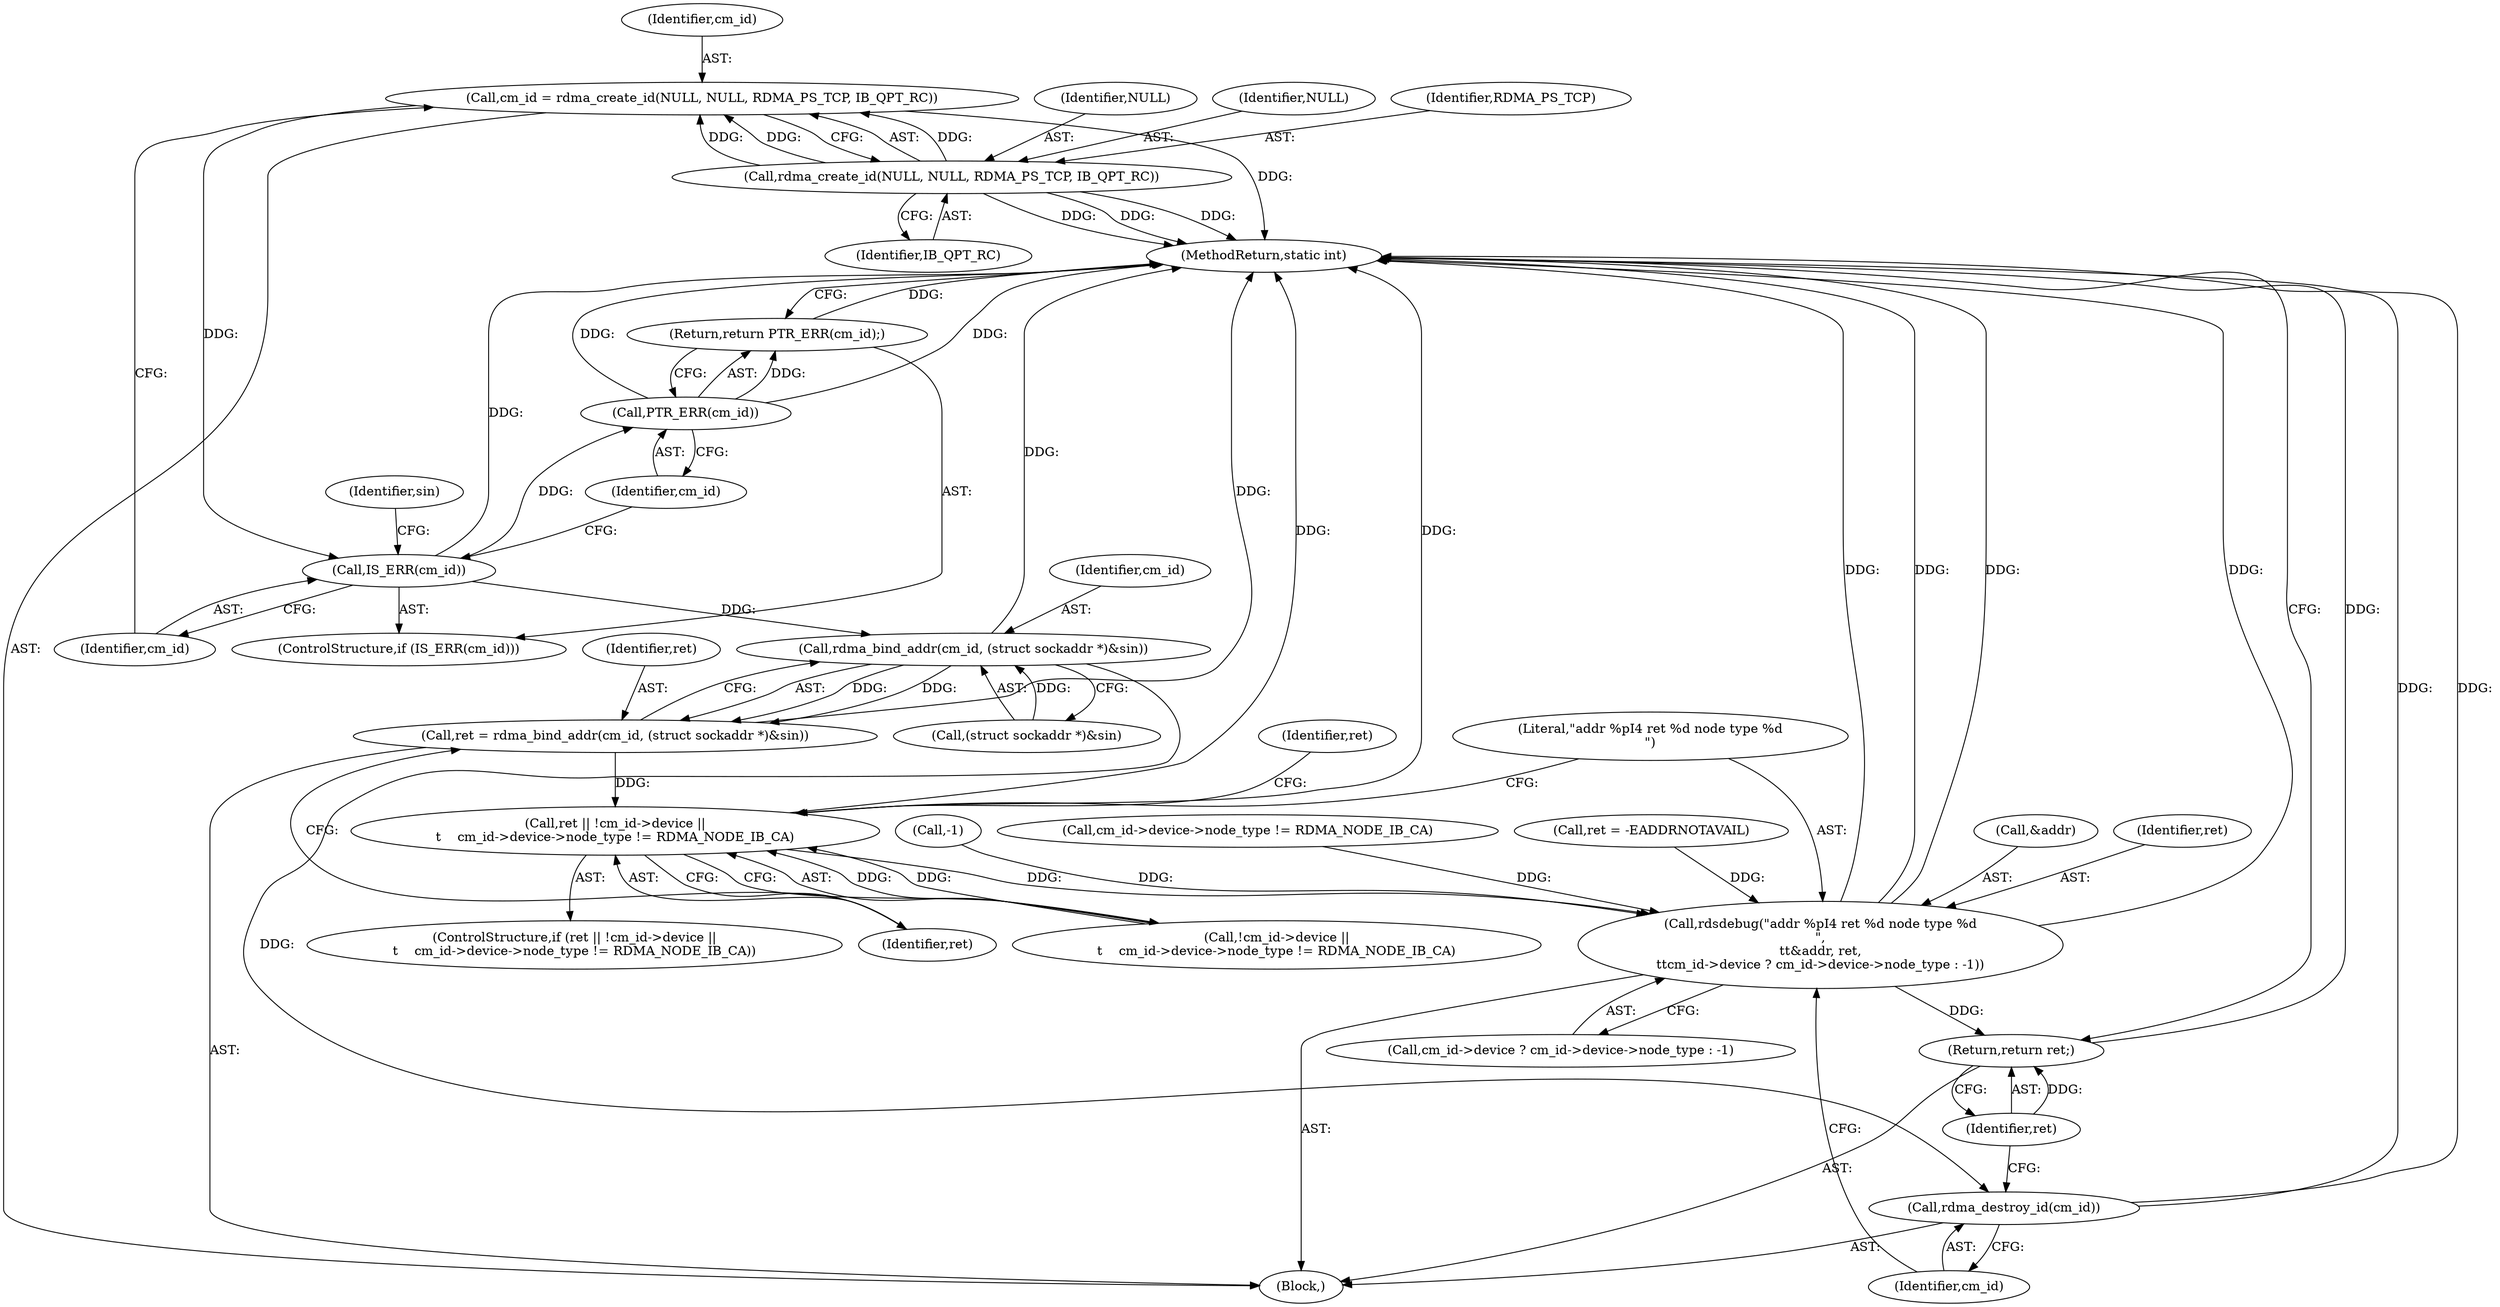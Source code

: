 digraph "0_linux_c2349758acf1874e4c2b93fe41d072336f1a31d0@API" {
"1000109" [label="(Call,cm_id = rdma_create_id(NULL, NULL, RDMA_PS_TCP, IB_QPT_RC))"];
"1000111" [label="(Call,rdma_create_id(NULL, NULL, RDMA_PS_TCP, IB_QPT_RC))"];
"1000117" [label="(Call,IS_ERR(cm_id))"];
"1000120" [label="(Call,PTR_ERR(cm_id))"];
"1000119" [label="(Return,return PTR_ERR(cm_id);)"];
"1000142" [label="(Call,rdma_bind_addr(cm_id, (struct sockaddr *)&sin))"];
"1000140" [label="(Call,ret = rdma_bind_addr(cm_id, (struct sockaddr *)&sin))"];
"1000149" [label="(Call,ret || !cm_id->device ||\n\t    cm_id->device->node_type != RDMA_NODE_IB_CA)"];
"1000167" [label="(Call,rdsdebug(\"addr %pI4 ret %d node type %d\n\",\n\t\t&addr, ret,\n\t\tcm_id->device ? cm_id->device->node_type : -1))"];
"1000185" [label="(Return,return ret;)"];
"1000183" [label="(Call,rdma_destroy_id(cm_id))"];
"1000141" [label="(Identifier,ret)"];
"1000117" [label="(Call,IS_ERR(cm_id))"];
"1000142" [label="(Call,rdma_bind_addr(cm_id, (struct sockaddr *)&sin))"];
"1000119" [label="(Return,return PTR_ERR(cm_id);)"];
"1000105" [label="(Block,)"];
"1000140" [label="(Call,ret = rdma_bind_addr(cm_id, (struct sockaddr *)&sin))"];
"1000183" [label="(Call,rdma_destroy_id(cm_id))"];
"1000110" [label="(Identifier,cm_id)"];
"1000168" [label="(Literal,\"addr %pI4 ret %d node type %d\n\")"];
"1000156" [label="(Call,cm_id->device->node_type != RDMA_NODE_IB_CA)"];
"1000115" [label="(Identifier,IB_QPT_RC)"];
"1000163" [label="(Call,ret = -EADDRNOTAVAIL)"];
"1000118" [label="(Identifier,cm_id)"];
"1000186" [label="(Identifier,ret)"];
"1000172" [label="(Call,cm_id->device ? cm_id->device->node_type : -1)"];
"1000150" [label="(Identifier,ret)"];
"1000113" [label="(Identifier,NULL)"];
"1000151" [label="(Call,!cm_id->device ||\n\t    cm_id->device->node_type != RDMA_NODE_IB_CA)"];
"1000164" [label="(Identifier,ret)"];
"1000111" [label="(Call,rdma_create_id(NULL, NULL, RDMA_PS_TCP, IB_QPT_RC))"];
"1000169" [label="(Call,&addr)"];
"1000112" [label="(Identifier,NULL)"];
"1000185" [label="(Return,return ret;)"];
"1000149" [label="(Call,ret || !cm_id->device ||\n\t    cm_id->device->node_type != RDMA_NODE_IB_CA)"];
"1000184" [label="(Identifier,cm_id)"];
"1000187" [label="(MethodReturn,static int)"];
"1000116" [label="(ControlStructure,if (IS_ERR(cm_id)))"];
"1000120" [label="(Call,PTR_ERR(cm_id))"];
"1000167" [label="(Call,rdsdebug(\"addr %pI4 ret %d node type %d\n\",\n\t\t&addr, ret,\n\t\tcm_id->device ? cm_id->device->node_type : -1))"];
"1000148" [label="(ControlStructure,if (ret || !cm_id->device ||\n\t    cm_id->device->node_type != RDMA_NODE_IB_CA))"];
"1000114" [label="(Identifier,RDMA_PS_TCP)"];
"1000171" [label="(Identifier,ret)"];
"1000143" [label="(Identifier,cm_id)"];
"1000181" [label="(Call,-1)"];
"1000121" [label="(Identifier,cm_id)"];
"1000109" [label="(Call,cm_id = rdma_create_id(NULL, NULL, RDMA_PS_TCP, IB_QPT_RC))"];
"1000124" [label="(Identifier,sin)"];
"1000144" [label="(Call,(struct sockaddr *)&sin)"];
"1000109" -> "1000105"  [label="AST: "];
"1000109" -> "1000111"  [label="CFG: "];
"1000110" -> "1000109"  [label="AST: "];
"1000111" -> "1000109"  [label="AST: "];
"1000118" -> "1000109"  [label="CFG: "];
"1000109" -> "1000187"  [label="DDG: "];
"1000111" -> "1000109"  [label="DDG: "];
"1000111" -> "1000109"  [label="DDG: "];
"1000111" -> "1000109"  [label="DDG: "];
"1000109" -> "1000117"  [label="DDG: "];
"1000111" -> "1000115"  [label="CFG: "];
"1000112" -> "1000111"  [label="AST: "];
"1000113" -> "1000111"  [label="AST: "];
"1000114" -> "1000111"  [label="AST: "];
"1000115" -> "1000111"  [label="AST: "];
"1000111" -> "1000187"  [label="DDG: "];
"1000111" -> "1000187"  [label="DDG: "];
"1000111" -> "1000187"  [label="DDG: "];
"1000117" -> "1000116"  [label="AST: "];
"1000117" -> "1000118"  [label="CFG: "];
"1000118" -> "1000117"  [label="AST: "];
"1000121" -> "1000117"  [label="CFG: "];
"1000124" -> "1000117"  [label="CFG: "];
"1000117" -> "1000187"  [label="DDG: "];
"1000117" -> "1000120"  [label="DDG: "];
"1000117" -> "1000142"  [label="DDG: "];
"1000120" -> "1000119"  [label="AST: "];
"1000120" -> "1000121"  [label="CFG: "];
"1000121" -> "1000120"  [label="AST: "];
"1000119" -> "1000120"  [label="CFG: "];
"1000120" -> "1000187"  [label="DDG: "];
"1000120" -> "1000187"  [label="DDG: "];
"1000120" -> "1000119"  [label="DDG: "];
"1000119" -> "1000116"  [label="AST: "];
"1000187" -> "1000119"  [label="CFG: "];
"1000119" -> "1000187"  [label="DDG: "];
"1000142" -> "1000140"  [label="AST: "];
"1000142" -> "1000144"  [label="CFG: "];
"1000143" -> "1000142"  [label="AST: "];
"1000144" -> "1000142"  [label="AST: "];
"1000140" -> "1000142"  [label="CFG: "];
"1000142" -> "1000187"  [label="DDG: "];
"1000142" -> "1000140"  [label="DDG: "];
"1000142" -> "1000140"  [label="DDG: "];
"1000144" -> "1000142"  [label="DDG: "];
"1000142" -> "1000183"  [label="DDG: "];
"1000140" -> "1000105"  [label="AST: "];
"1000141" -> "1000140"  [label="AST: "];
"1000150" -> "1000140"  [label="CFG: "];
"1000140" -> "1000187"  [label="DDG: "];
"1000140" -> "1000149"  [label="DDG: "];
"1000149" -> "1000148"  [label="AST: "];
"1000149" -> "1000150"  [label="CFG: "];
"1000149" -> "1000151"  [label="CFG: "];
"1000150" -> "1000149"  [label="AST: "];
"1000151" -> "1000149"  [label="AST: "];
"1000164" -> "1000149"  [label="CFG: "];
"1000168" -> "1000149"  [label="CFG: "];
"1000149" -> "1000187"  [label="DDG: "];
"1000149" -> "1000187"  [label="DDG: "];
"1000151" -> "1000149"  [label="DDG: "];
"1000151" -> "1000149"  [label="DDG: "];
"1000149" -> "1000167"  [label="DDG: "];
"1000167" -> "1000105"  [label="AST: "];
"1000167" -> "1000172"  [label="CFG: "];
"1000168" -> "1000167"  [label="AST: "];
"1000169" -> "1000167"  [label="AST: "];
"1000171" -> "1000167"  [label="AST: "];
"1000172" -> "1000167"  [label="AST: "];
"1000184" -> "1000167"  [label="CFG: "];
"1000167" -> "1000187"  [label="DDG: "];
"1000167" -> "1000187"  [label="DDG: "];
"1000167" -> "1000187"  [label="DDG: "];
"1000167" -> "1000187"  [label="DDG: "];
"1000163" -> "1000167"  [label="DDG: "];
"1000156" -> "1000167"  [label="DDG: "];
"1000181" -> "1000167"  [label="DDG: "];
"1000167" -> "1000185"  [label="DDG: "];
"1000185" -> "1000105"  [label="AST: "];
"1000185" -> "1000186"  [label="CFG: "];
"1000186" -> "1000185"  [label="AST: "];
"1000187" -> "1000185"  [label="CFG: "];
"1000185" -> "1000187"  [label="DDG: "];
"1000186" -> "1000185"  [label="DDG: "];
"1000183" -> "1000105"  [label="AST: "];
"1000183" -> "1000184"  [label="CFG: "];
"1000184" -> "1000183"  [label="AST: "];
"1000186" -> "1000183"  [label="CFG: "];
"1000183" -> "1000187"  [label="DDG: "];
"1000183" -> "1000187"  [label="DDG: "];
}
